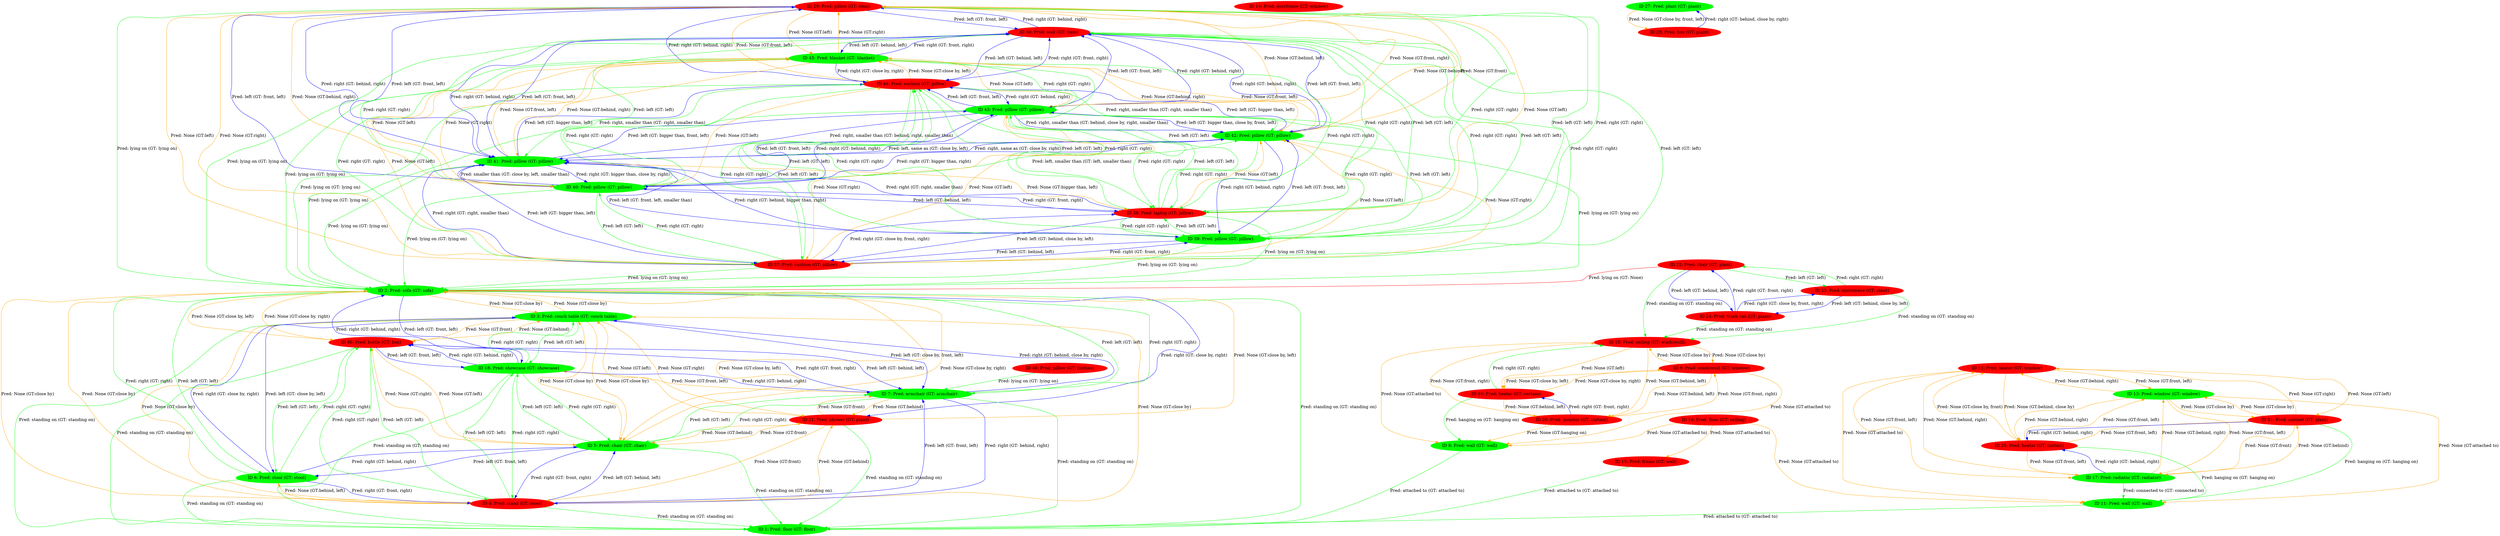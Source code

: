 // 3DSSG: bf9a3de7-45a5-2e80-81a4-fd6126f6417b
digraph "bf9a3de7-45a5-2e80-81a4-fd6126f6417b" {
	1 [label="ID 1: Pred: floor (GT: floor)" color=green style=filled]
	2 [label="ID 2: Pred: sofa (GT: sofa)" color=green style=filled]
	3 [label="ID 3: Pred: couch table (GT: couch table)" color=green style=filled]
	4 [label="ID 4: Pred: stand (GT: stool)" color=red style=filled]
	5 [label="ID 5: Pred: chair (GT: chair)" color=green style=filled]
	6 [label="ID 6: Pred: stool (GT: stool)" color=green style=filled]
	7 [label="ID 7: Pred: armchair (GT: armchair)" color=green style=filled]
	8 [label="ID 8: Pred: wall (GT: wall)" color=green style=filled]
	9 [label="ID 9: Pred: windowsill (GT: window)" color=red style=filled]
	10 [label="ID 10: Pred: heater (GT: curtain)" color=red style=filled]
	11 [label="ID 11: Pred: wall (GT: wall)" color=green style=filled]
	12 [label="ID 12: Pred: heater (GT: window)" color=red style=filled]
	13 [label="ID 13: Pred: window (GT: window)" color=green style=filled]
	14 [label="ID 14: Pred: doorframe (GT: window)" color=red style=filled]
	15 [label="ID 15: Pred: frame (GT: wall)" color=red style=filled]
	16 [label="ID 16: Pred: floor (GT: ceiling)" color=red style=filled]
	17 [label="ID 17: Pred: radiator (GT: radiator)" color=green style=filled]
	18 [label="ID 18: Pred: showcase (GT: showcase)" color=green style=filled]
	19 [label="ID 19: Pred: ceiling (GT: windowsill)" color=red style=filled]
	20 [label="ID 20: Pred: monitor (GT: curtain)" color=red style=filled]
	21 [label="ID 21: Pred: shower (GT: plant)" color=red style=filled]
	22 [label="ID 22: Pred: chair (GT: plant)" color=red style=filled]
	23 [label="ID 23: Pred: microwave (GT: plant)" color=red style=filled]
	24 [label="ID 24: Pred: trash can (GT: plant)" color=red style=filled]
	25 [label="ID 25: Pred: heater (GT: curtain)" color=red style=filled]
	27 [label="ID 27: Pred: plant (GT: plant)" color=green style=filled]
	28 [label="ID 28: Pred: box (GT: plant)" color=red style=filled]
	29 [label="ID 29: Pred: pillow (GT: item)" color=red style=filled]
	30 [label="ID 30: Pred: wall (GT: item)" color=red style=filled]
	31 [label="ID 31: Pred: cabinet (GT: plant)" color=red style=filled]
	37 [label="ID 37: Pred: cushion (GT: pillow)" color=red style=filled]
	38 [label="ID 38: Pred: laptop (GT: pillow)" color=red style=filled]
	39 [label="ID 39: Pred: pillow (GT: pillow)" color=green style=filled]
	40 [label="ID 40: Pred: pillow (GT: pillow)" color=green style=filled]
	41 [label="ID 41: Pred: pillow (GT: pillow)" color=green style=filled]
	42 [label="ID 42: Pred: pillow (GT: pillow)" color=green style=filled]
	43 [label="ID 43: Pred: pillow (GT: pillow)" color=green style=filled]
	44 [label="ID 44: Pred: cushion (GT: pillow)" color=red style=filled]
	45 [label="ID 45: Pred: blanket (GT: blanket)" color=green style=filled]
	46 [label="ID 46: Pred: bottle (GT: box)" color=red style=filled]
	49 [label="ID 49: Pred: pillow (GT: clothes)" color=red style=filled]
	2 -> 1 [label="Pred: standing on (GT: standing on)" color=green]
	2 -> 3 [label="Pred: None (GT:close by)" color=orange]
	2 -> 4 [label="Pred: None (GT:close by)" color=orange]
	2 -> 5 [label="Pred: None (GT:close by, left)" color=orange]
	2 -> 6 [label="Pred: left (GT: left)" color=green]
	2 -> 7 [label="Pred: left (GT: left)" color=green]
	2 -> 18 [label="Pred: left (GT: front, left)" color=blue]
	2 -> 21 [label="Pred: right (GT: close by, right)" color=blue]
	2 -> 46 [label="Pred: None (GT:close by, left)" color=orange]
	3 -> 1 [label="Pred: standing on (GT: standing on)" color=green]
	3 -> 2 [label="Pred: None (GT:close by)" color=orange]
	3 -> 4 [label="Pred: None (GT:close by)" color=orange]
	3 -> 5 [label="Pred: None (GT:close by)" color=orange]
	3 -> 6 [label="Pred: left (GT: close by, left)" color=blue]
	3 -> 7 [label="Pred: left (GT: close by, front, left)" color=blue]
	3 -> 18 [label="Pred: left (GT: left)" color=green]
	3 -> 21 [label="Pred: None (GT:right)" color=orange]
	3 -> 46 [label="Pred: None (GT:front)" color=orange]
	4 -> 1 [label="Pred: standing on (GT: standing on)" color=green]
	4 -> 2 [label="Pred: None (GT:close by)" color=orange]
	4 -> 3 [label="Pred: None (GT:close by)" color=orange]
	4 -> 5 [label="Pred: left (GT: behind, left)" color=blue]
	4 -> 6 [label="Pred: None (GT:behind, left)" color=orange]
	4 -> 7 [label="Pred: left (GT: front, left)" color=blue]
	4 -> 18 [label="Pred: left (GT: left)" color=green]
	4 -> 21 [label="Pred: None (GT:behind)" color=orange]
	4 -> 46 [label="Pred: left (GT: left)" color=green]
	5 -> 1 [label="Pred: standing on (GT: standing on)" color=green]
	5 -> 2 [label="Pred: None (GT:close by, right)" color=orange]
	5 -> 3 [label="Pred: None (GT:close by)" color=orange]
	5 -> 4 [label="Pred: right (GT: front, right)" color=blue]
	5 -> 6 [label="Pred: left (GT: front, left)" color=blue]
	5 -> 7 [label="Pred: left (GT: left)" color=green]
	5 -> 18 [label="Pred: left (GT: left)" color=green]
	5 -> 21 [label="Pred: None (GT:front)" color=orange]
	5 -> 46 [label="Pred: None (GT:right)" color=orange]
	6 -> 1 [label="Pred: standing on (GT: standing on)" color=green]
	6 -> 2 [label="Pred: right (GT: right)" color=green]
	6 -> 3 [label="Pred: right (GT: close by, right)" color=blue]
	6 -> 4 [label="Pred: right (GT: front, right)" color=blue]
	6 -> 5 [label="Pred: right (GT: behind, right)" color=blue]
	6 -> 46 [label="Pred: right (GT: right)" color=green]
	7 -> 1 [label="Pred: standing on (GT: standing on)" color=green]
	7 -> 2 [label="Pred: right (GT: right)" color=green]
	7 -> 3 [label="Pred: right (GT: behind, close by, right)" color=blue]
	7 -> 4 [label="Pred: right (GT: behind, right)" color=blue]
	7 -> 5 [label="Pred: right (GT: right)" color=green]
	7 -> 18 [label="Pred: None (GT:front, left)" color=orange]
	7 -> 21 [label="Pred: None (GT:behind)" color=orange]
	7 -> 46 [label="Pred: right (GT: front, right)" color=blue]
	8 -> 1 [label="Pred: attached to (GT: attached to)" color=green]
	9 -> 8 [label="Pred: None (GT:attached to)" color=orange]
	9 -> 10 [label="Pred: None (GT:close by, left)" color=orange]
	9 -> 19 [label="Pred: None (GT:close by)" color=orange]
	9 -> 20 [label="Pred: None (GT:behind, left)" color=orange]
	10 -> 8 [label="Pred: hanging on (GT: hanging on)" color=green]
	10 -> 9 [label="Pred: None (GT:close by, right)" color=orange]
	10 -> 19 [label="Pred: right (GT: right)" color=green]
	10 -> 20 [label="Pred: None (GT:behind, left)" color=orange]
	11 -> 1 [label="Pred: attached to (GT: attached to)" color=green]
	12 -> 11 [label="Pred: None (GT:attached to)" color=orange]
	12 -> 13 [label="Pred: None (GT:front, left)" color=orange]
	12 -> 17 [label="Pred: None (GT:front, left)" color=orange]
	12 -> 25 [label="Pred: None (GT:behind, close by)" color=orange]
	12 -> 31 [label="Pred: None (GT:left)" color=orange]
	13 -> 11 [label="Pred: None (GT:attached to)" color=orange]
	13 -> 12 [label="Pred: None (GT:behind, right)" color=orange]
	13 -> 17 [label="Pred: None (GT:front, left)" color=orange]
	13 -> 25 [label="Pred: None (GT:behind, right)" color=orange]
	13 -> 31 [label="Pred: None (GT:close by)" color=orange]
	15 -> 1 [label="Pred: attached to (GT: attached to)" color=green]
	16 -> 8 [label="Pred: None (GT:attached to)" color=orange]
	16 -> 11 [label="Pred: None (GT:attached to)" color=orange]
	16 -> 15 [label="Pred: None (GT:attached to)" color=orange]
	17 -> 11 [label="Pred: connected to (GT: connected to)" color=green]
	17 -> 12 [label="Pred: None (GT:behind, right)" color=orange]
	17 -> 13 [label="Pred: None (GT:behind, right)" color=orange]
	17 -> 25 [label="Pred: right (GT: behind, right)" color=blue]
	17 -> 31 [label="Pred: None (GT:behind)" color=orange]
	18 -> 1 [label="Pred: standing on (GT: standing on)" color=green]
	18 -> 2 [label="Pred: right (GT: behind, right)" color=blue]
	18 -> 3 [label="Pred: right (GT: right)" color=green]
	18 -> 4 [label="Pred: right (GT: right)" color=green]
	18 -> 5 [label="Pred: right (GT: right)" color=green]
	18 -> 7 [label="Pred: right (GT: behind, right)" color=blue]
	18 -> 46 [label="Pred: right (GT: behind, right)" color=blue]
	19 -> 8 [label="Pred: None (GT:attached to)" color=orange]
	19 -> 9 [label="Pred: None (GT:close by)" color=orange]
	19 -> 10 [label="Pred: None (GT:left)" color=orange]
	19 -> 20 [label="Pred: None (GT:behind, left)" color=orange]
	20 -> 8 [label="Pred: None (GT:hanging on)" color=orange]
	20 -> 9 [label="Pred: None (GT:front, right)" color=orange]
	20 -> 10 [label="Pred: right (GT: front, right)" color=blue]
	20 -> 19 [label="Pred: None (GT:front, right)" color=orange]
	21 -> 1 [label="Pred: standing on (GT: standing on)" color=green]
	21 -> 2 [label="Pred: None (GT:close by, left)" color=orange]
	21 -> 3 [label="Pred: None (GT:left)" color=orange]
	21 -> 4 [label="Pred: None (GT:front)" color=orange]
	21 -> 5 [label="Pred: None (GT:behind)" color=orange]
	21 -> 7 [label="Pred: None (GT:front)" color=orange]
	22 -> 19 [label="Pred: standing on (GT: standing on)" color=green]
	22 -> 23 [label="Pred: left (GT: left)" color=green]
	22 -> 24 [label="Pred: left (GT: behind, left)" color=blue]
	23 -> 19 [label="Pred: standing on (GT: standing on)" color=green]
	23 -> 22 [label="Pred: right (GT: right)" color=green]
	23 -> 24 [label="Pred: left (GT: behind, close by, left)" color=blue]
	24 -> 19 [label="Pred: standing on (GT: standing on)" color=green]
	24 -> 22 [label="Pred: right (GT: front, right)" color=blue]
	24 -> 23 [label="Pred: right (GT: close by, front, right)" color=blue]
	25 -> 11 [label="Pred: hanging on (GT: hanging on)" color=green]
	25 -> 12 [label="Pred: None (GT:close by, front)" color=orange]
	25 -> 13 [label="Pred: None (GT:front, left)" color=orange]
	25 -> 17 [label="Pred: None (GT:front, left)" color=orange]
	25 -> 31 [label="Pred: None (GT:front, left)" color=orange]
	27 -> 28 [label="Pred: None (GT:close by, front, left)" color=orange]
	28 -> 27 [label="Pred: right (GT: behind, close by, right)" color=blue]
	29 -> 2 [label="Pred: lying on (GT: lying on)" color=green]
	29 -> 30 [label="Pred: left (GT: front, left)" color=blue]
	29 -> 37 [label="Pred: None (GT:left)" color=orange]
	29 -> 38 [label="Pred: right (GT: right)" color=green]
	29 -> 39 [label="Pred: right (GT: right)" color=green]
	29 -> 40 [label="Pred: None (GT:behind, right)" color=orange]
	29 -> 41 [label="Pred: right (GT: behind, right)" color=blue]
	29 -> 42 [label="Pred: None (GT:behind)" color=orange]
	29 -> 43 [label="Pred: None (GT:behind, left)" color=orange]
	29 -> 44 [label="Pred: None (GT:front, left)" color=orange]
	29 -> 45 [label="Pred: None (GT:left)" color=orange]
	30 -> 2 [label="Pred: lying on (GT: lying on)" color=green]
	30 -> 29 [label="Pred: right (GT: behind, right)" color=blue]
	30 -> 37 [label="Pred: right (GT: right)" color=green]
	30 -> 38 [label="Pred: right (GT: right)" color=green]
	30 -> 39 [label="Pred: right (GT: right)" color=green]
	30 -> 40 [label="Pred: right (GT: right)" color=green]
	30 -> 41 [label="Pred: right (GT: behind, right)" color=blue]
	30 -> 42 [label="Pred: right (GT: behind, right)" color=blue]
	30 -> 43 [label="Pred: right (GT: behind, right)" color=blue]
	30 -> 44 [label="Pred: left (GT: behind, left)" color=blue]
	30 -> 45 [label="Pred: left (GT: behind, left)" color=blue]
	31 -> 11 [label="Pred: hanging on (GT: hanging on)" color=green]
	31 -> 12 [label="Pred: None (GT:right)" color=orange]
	31 -> 13 [label="Pred: None (GT:close by)" color=orange]
	31 -> 17 [label="Pred: None (GT:front)" color=orange]
	31 -> 25 [label="Pred: right (GT: behind, right)" color=blue]
	37 -> 2 [label="Pred: lying on (GT: lying on)" color=green]
	37 -> 29 [label="Pred: None (GT:right)" color=orange]
	37 -> 30 [label="Pred: left (GT: left)" color=green]
	37 -> 38 [label="Pred: right (GT: close by, front, right)" color=blue]
	37 -> 39 [label="Pred: right (GT: front, right)" color=blue]
	37 -> 40 [label="Pred: right (GT: right)" color=green]
	37 -> 41 [label="Pred: right (GT: right, smaller than)" color=blue]
	37 -> 42 [label="Pred: None (GT:right)" color=orange]
	37 -> 43 [label="Pred: None (GT:left)" color=orange]
	37 -> 44 [label="Pred: left (GT: left)" color=green]
	37 -> 45 [label="Pred: None (GT:left)" color=orange]
	38 -> 2 [label="Pred: lying on (GT: lying on)" color=green]
	38 -> 29 [label="Pred: None (GT:left)" color=orange]
	38 -> 30 [label="Pred: left (GT: left)" color=green]
	38 -> 37 [label="Pred: left (GT: behind, close by, left)" color=blue]
	38 -> 39 [label="Pred: right (GT: right)" color=green]
	38 -> 40 [label="Pred: right (GT: front, right)" color=blue]
	38 -> 41 [label="Pred: right (GT: right, smaller than)" color=blue]
	38 -> 42 [label="Pred: None (GT:left)" color=orange]
	38 -> 43 [label="Pred: left (GT: left)" color=green]
	38 -> 44 [label="Pred: left (GT: left)" color=green]
	38 -> 45 [label="Pred: left (GT: left)" color=green]
	39 -> 2 [label="Pred: lying on (GT: lying on)" color=green]
	39 -> 29 [label="Pred: left (GT: left)" color=green]
	39 -> 30 [label="Pred: left (GT: left)" color=green]
	39 -> 37 [label="Pred: left (GT: behind, left)" color=blue]
	39 -> 38 [label="Pred: left (GT: left)" color=green]
	39 -> 41 [label="Pred: left (GT: front, left, smaller than)" color=blue]
	39 -> 42 [label="Pred: left (GT: front, left)" color=blue]
	39 -> 43 [label="Pred: left (GT: left)" color=green]
	39 -> 44 [label="Pred: left (GT: left)" color=green]
	40 -> 2 [label="Pred: lying on (GT: lying on)" color=green]
	40 -> 29 [label="Pred: left (GT: front, left)" color=blue]
	40 -> 30 [label="Pred: left (GT: left)" color=green]
	40 -> 37 [label="Pred: left (GT: left)" color=green]
	40 -> 38 [label="Pred: left (GT: behind, left)" color=blue]
	40 -> 41 [label="Pred: smaller than (GT: close by, left, smaller than)" color=blue]
	40 -> 42 [label="Pred: left, smaller than (GT: left, smaller than)" color=green]
	40 -> 43 [label="Pred: left (GT: front, left)" color=blue]
	40 -> 44 [label="Pred: None (GT:left)" color=orange]
	40 -> 45 [label="Pred: None (GT:left)" color=orange]
	41 -> 2 [label="Pred: lying on (GT: lying on)" color=green]
	41 -> 29 [label="Pred: left (GT: front, left)" color=blue]
	41 -> 30 [label="Pred: left (GT: front, left)" color=blue]
	41 -> 37 [label="Pred: left (GT: bigger than, left)" color=blue]
	41 -> 38 [label="Pred: None (GT:bigger than, left)" color=orange]
	41 -> 39 [label="Pred: right (GT: behind, bigger than, right)" color=blue]
	41 -> 40 [label="Pred: right (GT: bigger than, close by, right)" color=blue]
	41 -> 42 [label="Pred: left, same as (GT: close by, left)" color=blue]
	41 -> 43 [label="Pred: left (GT: bigger than, front, left)" color=blue]
	41 -> 44 [label="Pred: left (GT: bigger than, left)" color=blue]
	41 -> 45 [label="Pred: None (GT:front, left)" color=orange]
	42 -> 2 [label="Pred: lying on (GT: lying on)" color=green]
	42 -> 29 [label="Pred: None (GT:front)" color=orange]
	42 -> 30 [label="Pred: left (GT: front, left)" color=blue]
	42 -> 37 [label="Pred: None (GT:left)" color=orange]
	42 -> 38 [label="Pred: right (GT: right)" color=green]
	42 -> 39 [label="Pred: right (GT: behind, right)" color=blue]
	42 -> 40 [label="Pred: right (GT: bigger than, right)" color=blue]
	42 -> 41 [label="Pred: right, same as (GT: close by, right)" color=blue]
	42 -> 43 [label="Pred: left (GT: bigger than, close by, front, left)" color=blue]
	42 -> 44 [label="Pred: left (GT: bigger than, left)" color=blue]
	42 -> 45 [label="Pred: None (GT:front, left)" color=orange]
	43 -> 2 [label="Pred: lying on (GT: lying on)" color=green]
	43 -> 29 [label="Pred: None (GT:front, right)" color=orange]
	43 -> 30 [label="Pred: left (GT: front, left)" color=blue]
	43 -> 37 [label="Pred: None (GT:right)" color=orange]
	43 -> 38 [label="Pred: right (GT: right)" color=green]
	43 -> 39 [label="Pred: right (GT: right)" color=green]
	43 -> 40 [label="Pred: right (GT: behind, right)" color=blue]
	43 -> 41 [label="Pred: right, smaller than (GT: behind, right, smaller than)" color=blue]
	43 -> 42 [label="Pred: right, smaller than (GT: behind, close by, right, smaller than)" color=blue]
	43 -> 44 [label="Pred: left (GT: front, left)" color=blue]
	43 -> 45 [label="Pred: None (GT:left)" color=orange]
	44 -> 2 [label="Pred: lying on (GT: lying on)" color=green]
	44 -> 29 [label="Pred: right (GT: behind, right)" color=blue]
	44 -> 30 [label="Pred: right (GT: front, right)" color=blue]
	44 -> 37 [label="Pred: right (GT: right)" color=green]
	44 -> 38 [label="Pred: right (GT: right)" color=green]
	44 -> 39 [label="Pred: right (GT: right)" color=green]
	44 -> 40 [label="Pred: right (GT: right)" color=green]
	44 -> 41 [label="Pred: right, smaller than (GT: right, smaller than)" color=green]
	44 -> 42 [label="Pred: right, smaller than (GT: right, smaller than)" color=green]
	44 -> 43 [label="Pred: right (GT: behind, right)" color=blue]
	44 -> 45 [label="Pred: None (GT:close by, left)" color=orange]
	45 -> 2 [label="Pred: lying on (GT: lying on)" color=green]
	45 -> 29 [label="Pred: None (GT:right)" color=orange]
	45 -> 30 [label="Pred: right (GT: front, right)" color=blue]
	45 -> 37 [label="Pred: right (GT: right)" color=green]
	45 -> 38 [label="Pred: right (GT: right)" color=green]
	45 -> 40 [label="Pred: None (GT:right)" color=orange]
	45 -> 41 [label="Pred: None (GT:behind, right)" color=orange]
	45 -> 42 [label="Pred: None (GT:behind, right)" color=orange]
	45 -> 43 [label="Pred: right (GT: right)" color=green]
	45 -> 44 [label="Pred: right (GT: close by, right)" color=blue]
	46 -> 1 [label="Pred: standing on (GT: standing on)" color=green]
	46 -> 2 [label="Pred: None (GT:close by, right)" color=orange]
	46 -> 3 [label="Pred: None (GT:behind)" color=orange]
	46 -> 4 [label="Pred: right (GT: right)" color=green]
	46 -> 5 [label="Pred: None (GT:left)" color=orange]
	46 -> 6 [label="Pred: left (GT: left)" color=green]
	46 -> 7 [label="Pred: left (GT: behind, left)" color=blue]
	46 -> 18 [label="Pred: left (GT: front, left)" color=blue]
	49 -> 7 [label="Pred: lying on (GT: lying on)" color=green]
	22 -> 2 [label="Pred: lying on (GT: None)" color=red]
}
